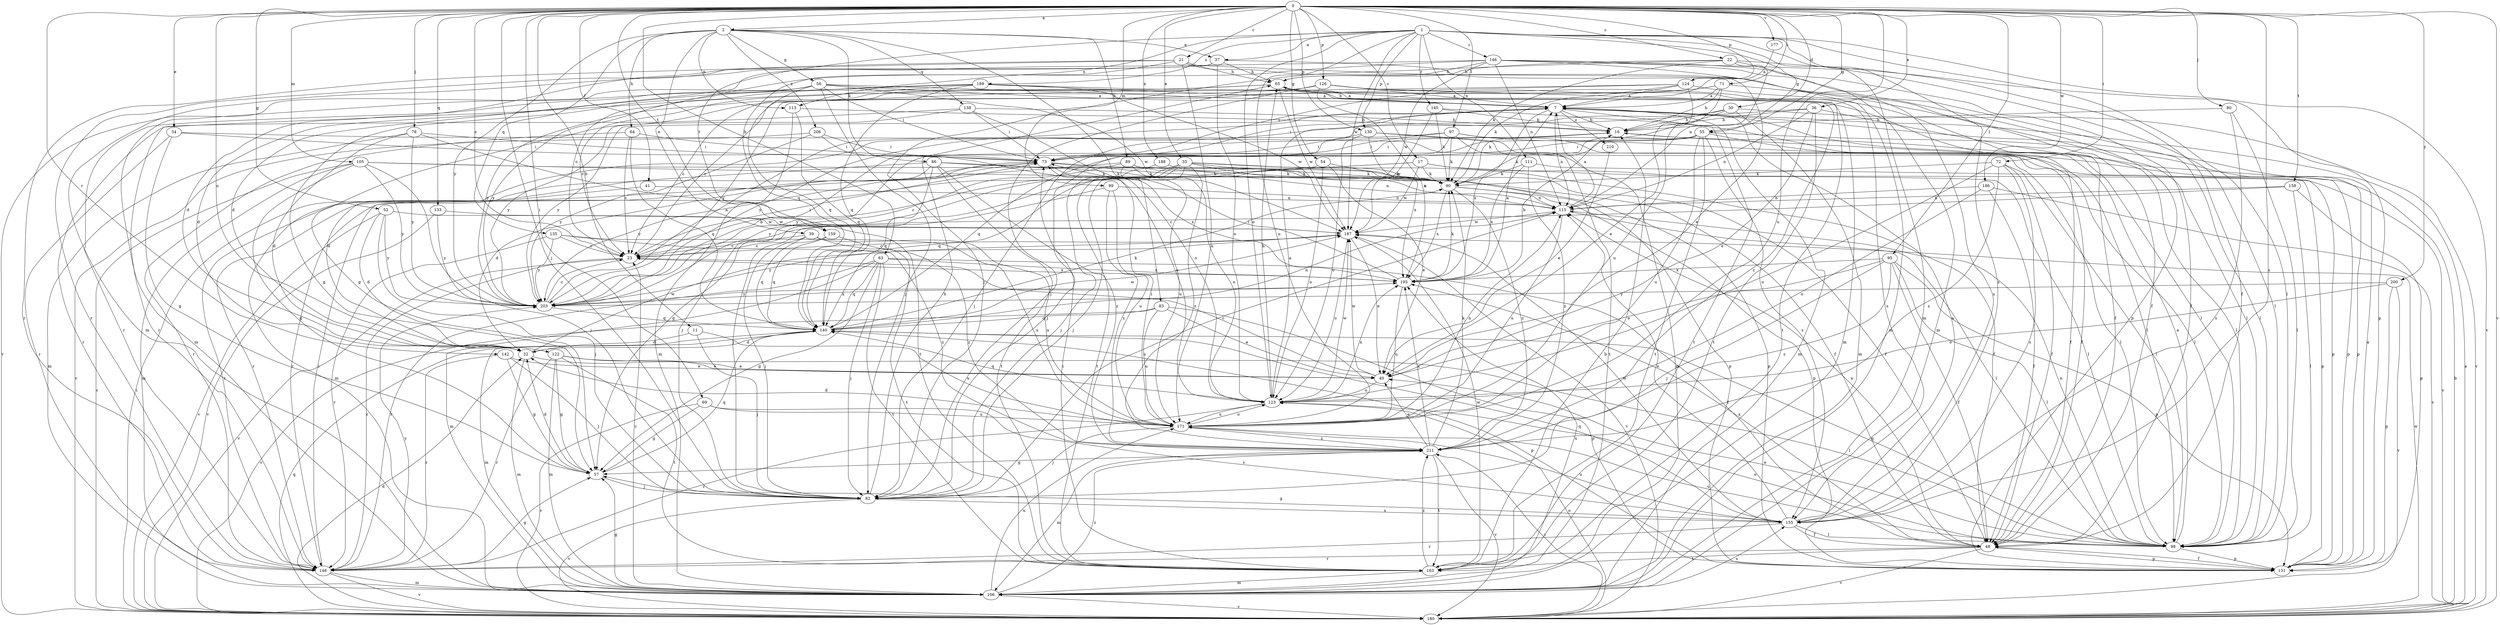 strict digraph  {
0;
1;
2;
7;
11;
16;
17;
21;
22;
23;
30;
32;
34;
35;
36;
37;
39;
40;
41;
48;
52;
54;
55;
56;
57;
63;
64;
65;
69;
71;
72;
73;
78;
80;
82;
83;
86;
89;
90;
95;
97;
98;
99;
105;
106;
111;
113;
115;
122;
123;
124;
126;
130;
131;
133;
135;
138;
140;
142;
145;
146;
148;
155;
158;
159;
163;
171;
177;
180;
186;
187;
188;
189;
195;
200;
203;
206;
210;
211;
0 -> 2  [label=a];
0 -> 11  [label=b];
0 -> 17  [label=c];
0 -> 21  [label=c];
0 -> 22  [label=c];
0 -> 23  [label=c];
0 -> 30  [label=d];
0 -> 34  [label=e];
0 -> 35  [label=e];
0 -> 36  [label=e];
0 -> 41  [label=f];
0 -> 52  [label=g];
0 -> 54  [label=g];
0 -> 55  [label=g];
0 -> 63  [label=h];
0 -> 69  [label=i];
0 -> 71  [label=i];
0 -> 72  [label=i];
0 -> 78  [label=j];
0 -> 80  [label=j];
0 -> 82  [label=j];
0 -> 95  [label=l];
0 -> 97  [label=l];
0 -> 99  [label=m];
0 -> 105  [label=m];
0 -> 122  [label=o];
0 -> 124  [label=p];
0 -> 126  [label=p];
0 -> 130  [label=p];
0 -> 133  [label=q];
0 -> 142  [label=r];
0 -> 155  [label=s];
0 -> 158  [label=t];
0 -> 159  [label=t];
0 -> 171  [label=u];
0 -> 177  [label=v];
0 -> 180  [label=v];
0 -> 186  [label=w];
0 -> 188  [label=x];
0 -> 200  [label=y];
1 -> 37  [label=e];
1 -> 48  [label=f];
1 -> 55  [label=g];
1 -> 98  [label=l];
1 -> 106  [label=m];
1 -> 111  [label=n];
1 -> 113  [label=n];
1 -> 123  [label=o];
1 -> 130  [label=p];
1 -> 145  [label=r];
1 -> 146  [label=r];
1 -> 155  [label=s];
1 -> 159  [label=t];
1 -> 171  [label=u];
1 -> 180  [label=v];
1 -> 187  [label=w];
1 -> 189  [label=x];
2 -> 37  [label=e];
2 -> 39  [label=e];
2 -> 56  [label=g];
2 -> 64  [label=h];
2 -> 83  [label=k];
2 -> 86  [label=k];
2 -> 89  [label=k];
2 -> 113  [label=n];
2 -> 135  [label=q];
2 -> 138  [label=q];
2 -> 203  [label=y];
2 -> 206  [label=z];
7 -> 16  [label=b];
7 -> 65  [label=h];
7 -> 73  [label=i];
7 -> 106  [label=m];
7 -> 115  [label=n];
7 -> 163  [label=t];
7 -> 195  [label=x];
7 -> 203  [label=y];
7 -> 210  [label=z];
11 -> 32  [label=d];
11 -> 82  [label=j];
11 -> 171  [label=u];
16 -> 73  [label=i];
16 -> 131  [label=p];
17 -> 57  [label=g];
17 -> 82  [label=j];
17 -> 90  [label=k];
17 -> 98  [label=l];
17 -> 131  [label=p];
17 -> 187  [label=w];
21 -> 32  [label=d];
21 -> 40  [label=e];
21 -> 48  [label=f];
21 -> 65  [label=h];
21 -> 140  [label=q];
21 -> 148  [label=r];
21 -> 171  [label=u];
22 -> 65  [label=h];
22 -> 82  [label=j];
22 -> 90  [label=k];
22 -> 106  [label=m];
22 -> 115  [label=n];
22 -> 131  [label=p];
23 -> 73  [label=i];
23 -> 148  [label=r];
23 -> 180  [label=v];
23 -> 195  [label=x];
30 -> 16  [label=b];
30 -> 90  [label=k];
30 -> 106  [label=m];
30 -> 180  [label=v];
30 -> 203  [label=y];
32 -> 40  [label=e];
32 -> 106  [label=m];
32 -> 187  [label=w];
34 -> 57  [label=g];
34 -> 73  [label=i];
34 -> 98  [label=l];
34 -> 148  [label=r];
35 -> 23  [label=c];
35 -> 48  [label=f];
35 -> 82  [label=j];
35 -> 90  [label=k];
35 -> 115  [label=n];
35 -> 131  [label=p];
35 -> 148  [label=r];
35 -> 163  [label=t];
35 -> 211  [label=z];
36 -> 16  [label=b];
36 -> 40  [label=e];
36 -> 82  [label=j];
36 -> 98  [label=l];
36 -> 115  [label=n];
36 -> 163  [label=t];
37 -> 65  [label=h];
37 -> 106  [label=m];
37 -> 123  [label=o];
37 -> 148  [label=r];
37 -> 155  [label=s];
39 -> 23  [label=c];
39 -> 82  [label=j];
39 -> 140  [label=q];
39 -> 163  [label=t];
39 -> 171  [label=u];
40 -> 23  [label=c];
40 -> 123  [label=o];
40 -> 187  [label=w];
41 -> 115  [label=n];
41 -> 148  [label=r];
48 -> 115  [label=n];
48 -> 131  [label=p];
48 -> 148  [label=r];
48 -> 163  [label=t];
48 -> 180  [label=v];
48 -> 195  [label=x];
52 -> 32  [label=d];
52 -> 82  [label=j];
52 -> 180  [label=v];
52 -> 187  [label=w];
52 -> 203  [label=y];
54 -> 40  [label=e];
54 -> 90  [label=k];
54 -> 123  [label=o];
54 -> 140  [label=q];
55 -> 48  [label=f];
55 -> 73  [label=i];
55 -> 90  [label=k];
55 -> 131  [label=p];
55 -> 140  [label=q];
55 -> 155  [label=s];
55 -> 163  [label=t];
55 -> 171  [label=u];
55 -> 203  [label=y];
56 -> 7  [label=a];
56 -> 32  [label=d];
56 -> 73  [label=i];
56 -> 82  [label=j];
56 -> 98  [label=l];
56 -> 106  [label=m];
56 -> 140  [label=q];
56 -> 180  [label=v];
56 -> 187  [label=w];
57 -> 32  [label=d];
57 -> 82  [label=j];
57 -> 140  [label=q];
63 -> 48  [label=f];
63 -> 57  [label=g];
63 -> 82  [label=j];
63 -> 106  [label=m];
63 -> 140  [label=q];
63 -> 148  [label=r];
63 -> 163  [label=t];
63 -> 195  [label=x];
64 -> 23  [label=c];
64 -> 73  [label=i];
64 -> 140  [label=q];
64 -> 148  [label=r];
65 -> 7  [label=a];
65 -> 106  [label=m];
65 -> 148  [label=r];
65 -> 155  [label=s];
65 -> 187  [label=w];
65 -> 203  [label=y];
69 -> 57  [label=g];
69 -> 155  [label=s];
69 -> 171  [label=u];
69 -> 180  [label=v];
71 -> 7  [label=a];
71 -> 16  [label=b];
71 -> 73  [label=i];
71 -> 98  [label=l];
71 -> 171  [label=u];
71 -> 203  [label=y];
72 -> 48  [label=f];
72 -> 90  [label=k];
72 -> 98  [label=l];
72 -> 123  [label=o];
72 -> 155  [label=s];
72 -> 211  [label=z];
73 -> 90  [label=k];
73 -> 131  [label=p];
73 -> 195  [label=x];
73 -> 203  [label=y];
78 -> 32  [label=d];
78 -> 73  [label=i];
78 -> 106  [label=m];
78 -> 163  [label=t];
78 -> 203  [label=y];
80 -> 16  [label=b];
80 -> 98  [label=l];
80 -> 155  [label=s];
82 -> 65  [label=h];
82 -> 115  [label=n];
82 -> 155  [label=s];
82 -> 180  [label=v];
83 -> 40  [label=e];
83 -> 131  [label=p];
83 -> 140  [label=q];
83 -> 171  [label=u];
83 -> 180  [label=v];
86 -> 32  [label=d];
86 -> 48  [label=f];
86 -> 90  [label=k];
86 -> 106  [label=m];
86 -> 140  [label=q];
86 -> 163  [label=t];
86 -> 211  [label=z];
89 -> 90  [label=k];
89 -> 115  [label=n];
89 -> 123  [label=o];
89 -> 148  [label=r];
89 -> 171  [label=u];
89 -> 203  [label=y];
90 -> 115  [label=n];
90 -> 131  [label=p];
90 -> 195  [label=x];
90 -> 211  [label=z];
95 -> 40  [label=e];
95 -> 48  [label=f];
95 -> 82  [label=j];
95 -> 98  [label=l];
95 -> 131  [label=p];
95 -> 195  [label=x];
95 -> 211  [label=z];
97 -> 32  [label=d];
97 -> 48  [label=f];
97 -> 73  [label=i];
97 -> 82  [label=j];
97 -> 90  [label=k];
97 -> 98  [label=l];
97 -> 163  [label=t];
98 -> 7  [label=a];
98 -> 40  [label=e];
98 -> 115  [label=n];
98 -> 123  [label=o];
98 -> 131  [label=p];
98 -> 140  [label=q];
98 -> 171  [label=u];
99 -> 82  [label=j];
99 -> 115  [label=n];
99 -> 171  [label=u];
99 -> 211  [label=z];
105 -> 48  [label=f];
105 -> 57  [label=g];
105 -> 82  [label=j];
105 -> 90  [label=k];
105 -> 106  [label=m];
105 -> 180  [label=v];
105 -> 203  [label=y];
106 -> 23  [label=c];
106 -> 57  [label=g];
106 -> 155  [label=s];
106 -> 171  [label=u];
106 -> 180  [label=v];
106 -> 195  [label=x];
106 -> 211  [label=z];
111 -> 90  [label=k];
111 -> 180  [label=v];
111 -> 195  [label=x];
111 -> 211  [label=z];
113 -> 16  [label=b];
113 -> 106  [label=m];
113 -> 140  [label=q];
115 -> 7  [label=a];
115 -> 98  [label=l];
115 -> 171  [label=u];
115 -> 187  [label=w];
122 -> 40  [label=e];
122 -> 57  [label=g];
122 -> 98  [label=l];
122 -> 106  [label=m];
122 -> 148  [label=r];
122 -> 163  [label=t];
123 -> 7  [label=a];
123 -> 65  [label=h];
123 -> 140  [label=q];
123 -> 148  [label=r];
123 -> 171  [label=u];
123 -> 187  [label=w];
123 -> 195  [label=x];
124 -> 7  [label=a];
124 -> 23  [label=c];
124 -> 40  [label=e];
124 -> 57  [label=g];
124 -> 90  [label=k];
124 -> 98  [label=l];
126 -> 7  [label=a];
126 -> 23  [label=c];
126 -> 48  [label=f];
126 -> 82  [label=j];
126 -> 148  [label=r];
126 -> 163  [label=t];
126 -> 195  [label=x];
130 -> 73  [label=i];
130 -> 106  [label=m];
130 -> 123  [label=o];
130 -> 131  [label=p];
130 -> 195  [label=x];
131 -> 7  [label=a];
131 -> 48  [label=f];
133 -> 180  [label=v];
133 -> 187  [label=w];
133 -> 203  [label=y];
135 -> 23  [label=c];
135 -> 148  [label=r];
135 -> 171  [label=u];
135 -> 203  [label=y];
135 -> 211  [label=z];
138 -> 16  [label=b];
138 -> 73  [label=i];
138 -> 123  [label=o];
138 -> 148  [label=r];
138 -> 203  [label=y];
140 -> 32  [label=d];
140 -> 90  [label=k];
140 -> 106  [label=m];
140 -> 115  [label=n];
140 -> 131  [label=p];
140 -> 187  [label=w];
142 -> 40  [label=e];
142 -> 57  [label=g];
142 -> 82  [label=j];
142 -> 148  [label=r];
145 -> 16  [label=b];
145 -> 90  [label=k];
145 -> 98  [label=l];
145 -> 187  [label=w];
146 -> 23  [label=c];
146 -> 32  [label=d];
146 -> 48  [label=f];
146 -> 65  [label=h];
146 -> 98  [label=l];
146 -> 106  [label=m];
146 -> 115  [label=n];
146 -> 131  [label=p];
146 -> 187  [label=w];
148 -> 57  [label=g];
148 -> 73  [label=i];
148 -> 106  [label=m];
148 -> 180  [label=v];
148 -> 203  [label=y];
155 -> 7  [label=a];
155 -> 48  [label=f];
155 -> 57  [label=g];
155 -> 98  [label=l];
155 -> 115  [label=n];
155 -> 140  [label=q];
155 -> 148  [label=r];
155 -> 171  [label=u];
155 -> 187  [label=w];
158 -> 23  [label=c];
158 -> 98  [label=l];
158 -> 115  [label=n];
158 -> 131  [label=p];
159 -> 23  [label=c];
159 -> 140  [label=q];
159 -> 211  [label=z];
163 -> 16  [label=b];
163 -> 73  [label=i];
163 -> 106  [label=m];
163 -> 187  [label=w];
163 -> 211  [label=z];
171 -> 32  [label=d];
171 -> 73  [label=i];
171 -> 82  [label=j];
171 -> 115  [label=n];
171 -> 123  [label=o];
171 -> 211  [label=z];
177 -> 7  [label=a];
180 -> 7  [label=a];
180 -> 16  [label=b];
180 -> 32  [label=d];
180 -> 73  [label=i];
180 -> 123  [label=o];
180 -> 140  [label=q];
180 -> 187  [label=w];
180 -> 211  [label=z];
186 -> 48  [label=f];
186 -> 115  [label=n];
186 -> 123  [label=o];
186 -> 180  [label=v];
187 -> 23  [label=c];
187 -> 40  [label=e];
187 -> 123  [label=o];
187 -> 180  [label=v];
187 -> 203  [label=y];
188 -> 82  [label=j];
188 -> 90  [label=k];
189 -> 7  [label=a];
189 -> 23  [label=c];
189 -> 57  [label=g];
189 -> 140  [label=q];
189 -> 187  [label=w];
189 -> 203  [label=y];
189 -> 211  [label=z];
195 -> 7  [label=a];
195 -> 16  [label=b];
195 -> 73  [label=i];
195 -> 90  [label=k];
195 -> 171  [label=u];
195 -> 203  [label=y];
200 -> 123  [label=o];
200 -> 131  [label=p];
200 -> 180  [label=v];
200 -> 203  [label=y];
203 -> 7  [label=a];
203 -> 16  [label=b];
203 -> 23  [label=c];
203 -> 140  [label=q];
203 -> 195  [label=x];
206 -> 73  [label=i];
206 -> 123  [label=o];
206 -> 180  [label=v];
206 -> 203  [label=y];
210 -> 40  [label=e];
211 -> 40  [label=e];
211 -> 57  [label=g];
211 -> 90  [label=k];
211 -> 106  [label=m];
211 -> 163  [label=t];
211 -> 180  [label=v];
211 -> 195  [label=x];
}
